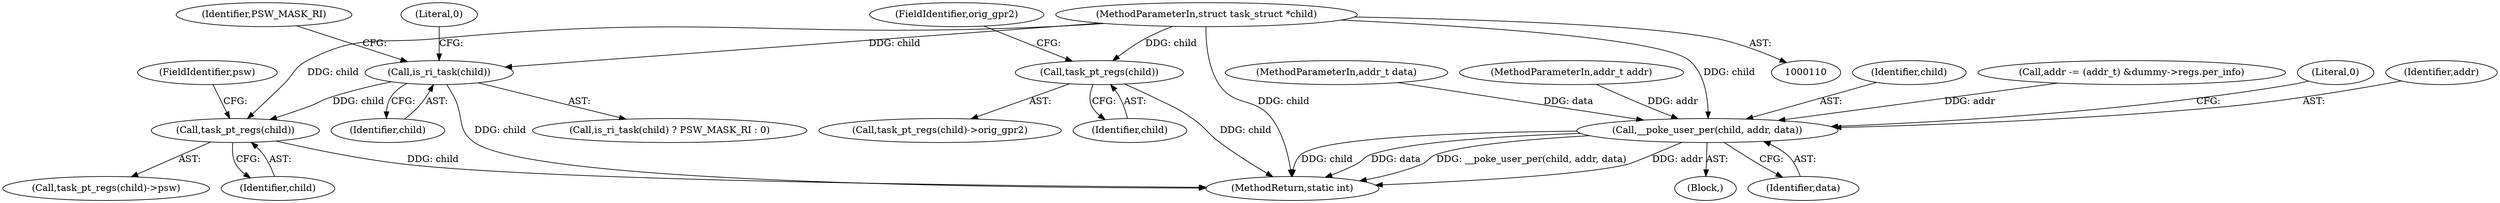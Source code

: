 digraph "0_linux_dab6cf55f81a6e16b8147aed9a843e1691dcd318@pointer" {
"1000111" [label="(MethodParameterIn,struct task_struct *child)"];
"1000153" [label="(Call,is_ri_task(child))"];
"1000196" [label="(Call,task_pt_regs(child))"];
"1000283" [label="(Call,task_pt_regs(child))"];
"1000398" [label="(Call,__poke_user_per(child, addr, data))"];
"1000283" [label="(Call,task_pt_regs(child))"];
"1000195" [label="(Call,task_pt_regs(child)->psw)"];
"1000153" [label="(Call,is_ri_task(child))"];
"1000282" [label="(Call,task_pt_regs(child)->orig_gpr2)"];
"1000113" [label="(MethodParameterIn,addr_t data)"];
"1000112" [label="(MethodParameterIn,addr_t addr)"];
"1000399" [label="(Identifier,child)"];
"1000401" [label="(Identifier,data)"];
"1000196" [label="(Call,task_pt_regs(child))"];
"1000198" [label="(FieldIdentifier,psw)"];
"1000404" [label="(MethodReturn,static int)"];
"1000156" [label="(Literal,0)"];
"1000111" [label="(MethodParameterIn,struct task_struct *child)"];
"1000284" [label="(Identifier,child)"];
"1000388" [label="(Call,addr -= (addr_t) &dummy->regs.per_info)"];
"1000197" [label="(Identifier,child)"];
"1000403" [label="(Literal,0)"];
"1000285" [label="(FieldIdentifier,orig_gpr2)"];
"1000154" [label="(Identifier,child)"];
"1000155" [label="(Identifier,PSW_MASK_RI)"];
"1000398" [label="(Call,__poke_user_per(child, addr, data))"];
"1000152" [label="(Call,is_ri_task(child) ? PSW_MASK_RI : 0)"];
"1000387" [label="(Block,)"];
"1000400" [label="(Identifier,addr)"];
"1000111" -> "1000110"  [label="AST: "];
"1000111" -> "1000404"  [label="DDG: child"];
"1000111" -> "1000153"  [label="DDG: child"];
"1000111" -> "1000196"  [label="DDG: child"];
"1000111" -> "1000283"  [label="DDG: child"];
"1000111" -> "1000398"  [label="DDG: child"];
"1000153" -> "1000152"  [label="AST: "];
"1000153" -> "1000154"  [label="CFG: "];
"1000154" -> "1000153"  [label="AST: "];
"1000155" -> "1000153"  [label="CFG: "];
"1000156" -> "1000153"  [label="CFG: "];
"1000153" -> "1000404"  [label="DDG: child"];
"1000153" -> "1000196"  [label="DDG: child"];
"1000196" -> "1000195"  [label="AST: "];
"1000196" -> "1000197"  [label="CFG: "];
"1000197" -> "1000196"  [label="AST: "];
"1000198" -> "1000196"  [label="CFG: "];
"1000196" -> "1000404"  [label="DDG: child"];
"1000283" -> "1000282"  [label="AST: "];
"1000283" -> "1000284"  [label="CFG: "];
"1000284" -> "1000283"  [label="AST: "];
"1000285" -> "1000283"  [label="CFG: "];
"1000283" -> "1000404"  [label="DDG: child"];
"1000398" -> "1000387"  [label="AST: "];
"1000398" -> "1000401"  [label="CFG: "];
"1000399" -> "1000398"  [label="AST: "];
"1000400" -> "1000398"  [label="AST: "];
"1000401" -> "1000398"  [label="AST: "];
"1000403" -> "1000398"  [label="CFG: "];
"1000398" -> "1000404"  [label="DDG: data"];
"1000398" -> "1000404"  [label="DDG: __poke_user_per(child, addr, data)"];
"1000398" -> "1000404"  [label="DDG: addr"];
"1000398" -> "1000404"  [label="DDG: child"];
"1000388" -> "1000398"  [label="DDG: addr"];
"1000112" -> "1000398"  [label="DDG: addr"];
"1000113" -> "1000398"  [label="DDG: data"];
}
